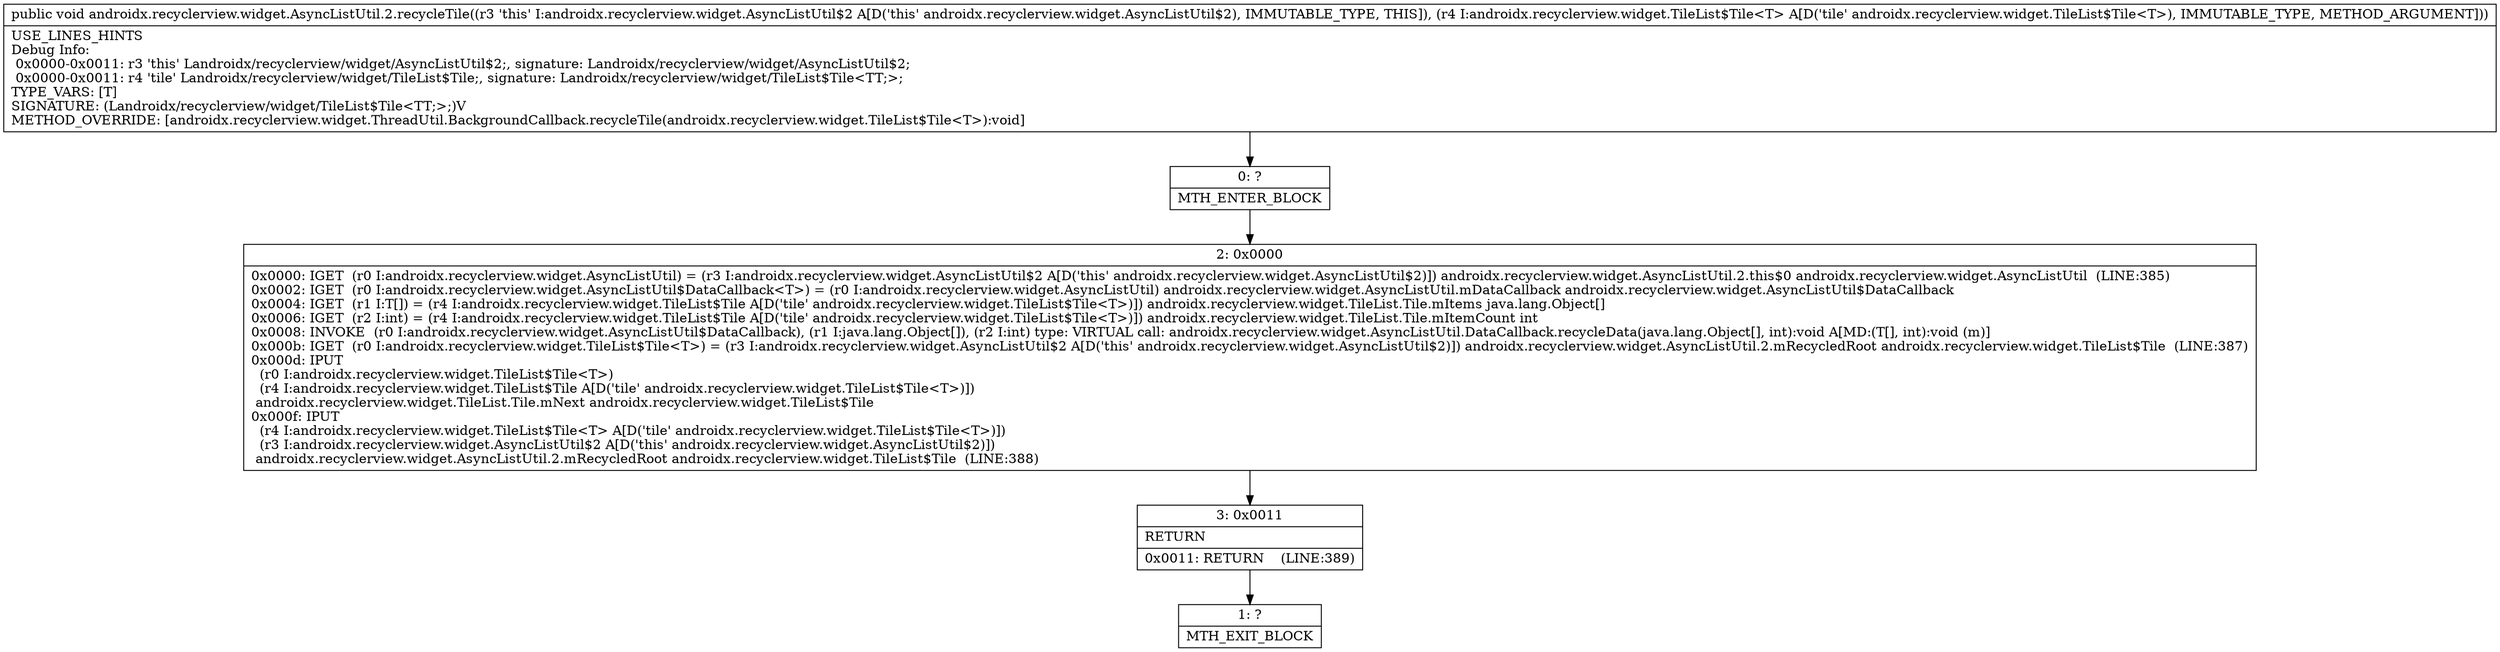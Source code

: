 digraph "CFG forandroidx.recyclerview.widget.AsyncListUtil.2.recycleTile(Landroidx\/recyclerview\/widget\/TileList$Tile;)V" {
Node_0 [shape=record,label="{0\:\ ?|MTH_ENTER_BLOCK\l}"];
Node_2 [shape=record,label="{2\:\ 0x0000|0x0000: IGET  (r0 I:androidx.recyclerview.widget.AsyncListUtil) = (r3 I:androidx.recyclerview.widget.AsyncListUtil$2 A[D('this' androidx.recyclerview.widget.AsyncListUtil$2)]) androidx.recyclerview.widget.AsyncListUtil.2.this$0 androidx.recyclerview.widget.AsyncListUtil  (LINE:385)\l0x0002: IGET  (r0 I:androidx.recyclerview.widget.AsyncListUtil$DataCallback\<T\>) = (r0 I:androidx.recyclerview.widget.AsyncListUtil) androidx.recyclerview.widget.AsyncListUtil.mDataCallback androidx.recyclerview.widget.AsyncListUtil$DataCallback \l0x0004: IGET  (r1 I:T[]) = (r4 I:androidx.recyclerview.widget.TileList$Tile A[D('tile' androidx.recyclerview.widget.TileList$Tile\<T\>)]) androidx.recyclerview.widget.TileList.Tile.mItems java.lang.Object[] \l0x0006: IGET  (r2 I:int) = (r4 I:androidx.recyclerview.widget.TileList$Tile A[D('tile' androidx.recyclerview.widget.TileList$Tile\<T\>)]) androidx.recyclerview.widget.TileList.Tile.mItemCount int \l0x0008: INVOKE  (r0 I:androidx.recyclerview.widget.AsyncListUtil$DataCallback), (r1 I:java.lang.Object[]), (r2 I:int) type: VIRTUAL call: androidx.recyclerview.widget.AsyncListUtil.DataCallback.recycleData(java.lang.Object[], int):void A[MD:(T[], int):void (m)]\l0x000b: IGET  (r0 I:androidx.recyclerview.widget.TileList$Tile\<T\>) = (r3 I:androidx.recyclerview.widget.AsyncListUtil$2 A[D('this' androidx.recyclerview.widget.AsyncListUtil$2)]) androidx.recyclerview.widget.AsyncListUtil.2.mRecycledRoot androidx.recyclerview.widget.TileList$Tile  (LINE:387)\l0x000d: IPUT  \l  (r0 I:androidx.recyclerview.widget.TileList$Tile\<T\>)\l  (r4 I:androidx.recyclerview.widget.TileList$Tile A[D('tile' androidx.recyclerview.widget.TileList$Tile\<T\>)])\l androidx.recyclerview.widget.TileList.Tile.mNext androidx.recyclerview.widget.TileList$Tile \l0x000f: IPUT  \l  (r4 I:androidx.recyclerview.widget.TileList$Tile\<T\> A[D('tile' androidx.recyclerview.widget.TileList$Tile\<T\>)])\l  (r3 I:androidx.recyclerview.widget.AsyncListUtil$2 A[D('this' androidx.recyclerview.widget.AsyncListUtil$2)])\l androidx.recyclerview.widget.AsyncListUtil.2.mRecycledRoot androidx.recyclerview.widget.TileList$Tile  (LINE:388)\l}"];
Node_3 [shape=record,label="{3\:\ 0x0011|RETURN\l|0x0011: RETURN    (LINE:389)\l}"];
Node_1 [shape=record,label="{1\:\ ?|MTH_EXIT_BLOCK\l}"];
MethodNode[shape=record,label="{public void androidx.recyclerview.widget.AsyncListUtil.2.recycleTile((r3 'this' I:androidx.recyclerview.widget.AsyncListUtil$2 A[D('this' androidx.recyclerview.widget.AsyncListUtil$2), IMMUTABLE_TYPE, THIS]), (r4 I:androidx.recyclerview.widget.TileList$Tile\<T\> A[D('tile' androidx.recyclerview.widget.TileList$Tile\<T\>), IMMUTABLE_TYPE, METHOD_ARGUMENT]))  | USE_LINES_HINTS\lDebug Info:\l  0x0000\-0x0011: r3 'this' Landroidx\/recyclerview\/widget\/AsyncListUtil$2;, signature: Landroidx\/recyclerview\/widget\/AsyncListUtil$2;\l  0x0000\-0x0011: r4 'tile' Landroidx\/recyclerview\/widget\/TileList$Tile;, signature: Landroidx\/recyclerview\/widget\/TileList$Tile\<TT;\>;\lTYPE_VARS: [T]\lSIGNATURE: (Landroidx\/recyclerview\/widget\/TileList$Tile\<TT;\>;)V\lMETHOD_OVERRIDE: [androidx.recyclerview.widget.ThreadUtil.BackgroundCallback.recycleTile(androidx.recyclerview.widget.TileList$Tile\<T\>):void]\l}"];
MethodNode -> Node_0;Node_0 -> Node_2;
Node_2 -> Node_3;
Node_3 -> Node_1;
}


